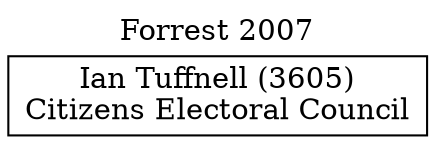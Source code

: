// House preference flow
digraph "Ian Tuffnell (3605)_Forrest_2007" {
	graph [label="Forrest 2007" labelloc=t mclimit=10]
	node [shape=box]
	"Ian Tuffnell (3605)" [label="Ian Tuffnell (3605)
Citizens Electoral Council"]
}
